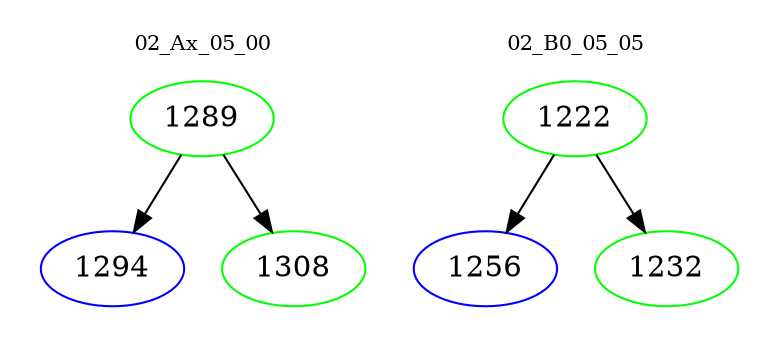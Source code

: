 digraph{
subgraph cluster_0 {
color = white
label = "02_Ax_05_00";
fontsize=10;
T0_1289 [label="1289", color="green"]
T0_1289 -> T0_1294 [color="black"]
T0_1294 [label="1294", color="blue"]
T0_1289 -> T0_1308 [color="black"]
T0_1308 [label="1308", color="green"]
}
subgraph cluster_1 {
color = white
label = "02_B0_05_05";
fontsize=10;
T1_1222 [label="1222", color="green"]
T1_1222 -> T1_1256 [color="black"]
T1_1256 [label="1256", color="blue"]
T1_1222 -> T1_1232 [color="black"]
T1_1232 [label="1232", color="green"]
}
}
